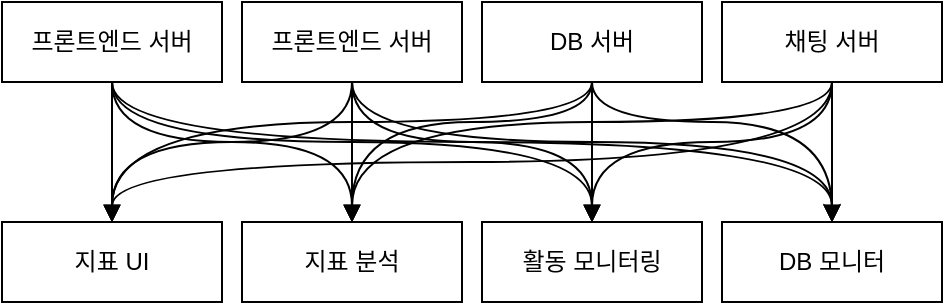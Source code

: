 <mxfile version="24.7.5">
  <diagram name="페이지-1" id="2v7mnxKvc3AHQOF2nFOO">
    <mxGraphModel dx="1114" dy="894" grid="1" gridSize="10" guides="1" tooltips="1" connect="1" arrows="1" fold="1" page="1" pageScale="1" pageWidth="827" pageHeight="1169" math="0" shadow="0">
      <root>
        <mxCell id="0" />
        <mxCell id="1" parent="0" />
        <mxCell id="TN-8ZuCSGwRoG43ZWY-6-11" style="edgeStyle=orthogonalEdgeStyle;rounded=0;orthogonalLoop=1;jettySize=auto;html=1;endArrow=block;endFill=1;" edge="1" parent="1" source="TN-8ZuCSGwRoG43ZWY-6-1" target="TN-8ZuCSGwRoG43ZWY-6-7">
          <mxGeometry relative="1" as="geometry" />
        </mxCell>
        <mxCell id="TN-8ZuCSGwRoG43ZWY-6-12" style="edgeStyle=orthogonalEdgeStyle;rounded=0;orthogonalLoop=1;jettySize=auto;html=1;entryX=0.5;entryY=0;entryDx=0;entryDy=0;curved=1;endArrow=block;endFill=1;" edge="1" parent="1" source="TN-8ZuCSGwRoG43ZWY-6-1" target="TN-8ZuCSGwRoG43ZWY-6-8">
          <mxGeometry relative="1" as="geometry">
            <Array as="points">
              <mxPoint x="115" y="120" />
              <mxPoint x="235" y="120" />
            </Array>
          </mxGeometry>
        </mxCell>
        <mxCell id="TN-8ZuCSGwRoG43ZWY-6-13" style="edgeStyle=orthogonalEdgeStyle;rounded=0;orthogonalLoop=1;jettySize=auto;html=1;curved=1;endArrow=block;endFill=1;" edge="1" parent="1" source="TN-8ZuCSGwRoG43ZWY-6-1" target="TN-8ZuCSGwRoG43ZWY-6-9">
          <mxGeometry relative="1" as="geometry">
            <Array as="points">
              <mxPoint x="115" y="120" />
              <mxPoint x="355" y="120" />
            </Array>
          </mxGeometry>
        </mxCell>
        <mxCell id="TN-8ZuCSGwRoG43ZWY-6-14" style="edgeStyle=orthogonalEdgeStyle;rounded=0;orthogonalLoop=1;jettySize=auto;html=1;entryX=0.5;entryY=0;entryDx=0;entryDy=0;curved=1;endArrow=block;endFill=1;" edge="1" parent="1" source="TN-8ZuCSGwRoG43ZWY-6-1" target="TN-8ZuCSGwRoG43ZWY-6-10">
          <mxGeometry relative="1" as="geometry">
            <Array as="points">
              <mxPoint x="115" y="120" />
              <mxPoint x="475" y="120" />
            </Array>
          </mxGeometry>
        </mxCell>
        <mxCell id="TN-8ZuCSGwRoG43ZWY-6-1" value="프론트엔드 서버" style="rounded=0;whiteSpace=wrap;html=1;" vertex="1" parent="1">
          <mxGeometry x="60" y="50" width="110" height="40" as="geometry" />
        </mxCell>
        <mxCell id="TN-8ZuCSGwRoG43ZWY-6-15" style="edgeStyle=orthogonalEdgeStyle;rounded=0;orthogonalLoop=1;jettySize=auto;html=1;entryX=0.5;entryY=0;entryDx=0;entryDy=0;curved=1;endArrow=block;endFill=1;" edge="1" parent="1" source="TN-8ZuCSGwRoG43ZWY-6-2" target="TN-8ZuCSGwRoG43ZWY-6-7">
          <mxGeometry relative="1" as="geometry">
            <Array as="points">
              <mxPoint x="235" y="120" />
              <mxPoint x="115" y="120" />
            </Array>
          </mxGeometry>
        </mxCell>
        <mxCell id="TN-8ZuCSGwRoG43ZWY-6-16" style="edgeStyle=orthogonalEdgeStyle;rounded=0;orthogonalLoop=1;jettySize=auto;html=1;entryX=0.5;entryY=0;entryDx=0;entryDy=0;endArrow=block;endFill=1;" edge="1" parent="1" source="TN-8ZuCSGwRoG43ZWY-6-2" target="TN-8ZuCSGwRoG43ZWY-6-8">
          <mxGeometry relative="1" as="geometry" />
        </mxCell>
        <mxCell id="TN-8ZuCSGwRoG43ZWY-6-17" style="edgeStyle=orthogonalEdgeStyle;rounded=0;orthogonalLoop=1;jettySize=auto;html=1;entryX=0.5;entryY=0;entryDx=0;entryDy=0;curved=1;endArrow=block;endFill=1;" edge="1" parent="1" source="TN-8ZuCSGwRoG43ZWY-6-2" target="TN-8ZuCSGwRoG43ZWY-6-9">
          <mxGeometry relative="1" as="geometry">
            <Array as="points">
              <mxPoint x="235" y="120" />
              <mxPoint x="355" y="120" />
            </Array>
          </mxGeometry>
        </mxCell>
        <mxCell id="TN-8ZuCSGwRoG43ZWY-6-18" style="edgeStyle=orthogonalEdgeStyle;rounded=0;orthogonalLoop=1;jettySize=auto;html=1;entryX=0.5;entryY=0;entryDx=0;entryDy=0;curved=1;endArrow=block;endFill=1;" edge="1" parent="1" source="TN-8ZuCSGwRoG43ZWY-6-2" target="TN-8ZuCSGwRoG43ZWY-6-10">
          <mxGeometry relative="1" as="geometry">
            <Array as="points">
              <mxPoint x="235" y="120" />
              <mxPoint x="475" y="120" />
            </Array>
          </mxGeometry>
        </mxCell>
        <mxCell id="TN-8ZuCSGwRoG43ZWY-6-2" value="프론트엔드 서버" style="rounded=0;whiteSpace=wrap;html=1;" vertex="1" parent="1">
          <mxGeometry x="180" y="50" width="110" height="40" as="geometry" />
        </mxCell>
        <mxCell id="TN-8ZuCSGwRoG43ZWY-6-19" style="edgeStyle=orthogonalEdgeStyle;rounded=0;orthogonalLoop=1;jettySize=auto;html=1;entryX=0.5;entryY=0;entryDx=0;entryDy=0;curved=1;endArrow=block;endFill=1;" edge="1" parent="1" source="TN-8ZuCSGwRoG43ZWY-6-4" target="TN-8ZuCSGwRoG43ZWY-6-7">
          <mxGeometry relative="1" as="geometry">
            <Array as="points">
              <mxPoint x="355" y="110" />
              <mxPoint x="115" y="110" />
            </Array>
          </mxGeometry>
        </mxCell>
        <mxCell id="TN-8ZuCSGwRoG43ZWY-6-20" style="edgeStyle=orthogonalEdgeStyle;rounded=0;orthogonalLoop=1;jettySize=auto;html=1;entryX=0.5;entryY=0;entryDx=0;entryDy=0;endArrow=block;endFill=1;curved=1;" edge="1" parent="1" source="TN-8ZuCSGwRoG43ZWY-6-4" target="TN-8ZuCSGwRoG43ZWY-6-8">
          <mxGeometry relative="1" as="geometry">
            <Array as="points">
              <mxPoint x="355" y="110" />
              <mxPoint x="235" y="110" />
            </Array>
          </mxGeometry>
        </mxCell>
        <mxCell id="TN-8ZuCSGwRoG43ZWY-6-21" style="edgeStyle=orthogonalEdgeStyle;rounded=0;orthogonalLoop=1;jettySize=auto;html=1;entryX=0.5;entryY=0;entryDx=0;entryDy=0;endArrow=block;endFill=1;" edge="1" parent="1" source="TN-8ZuCSGwRoG43ZWY-6-4" target="TN-8ZuCSGwRoG43ZWY-6-9">
          <mxGeometry relative="1" as="geometry" />
        </mxCell>
        <mxCell id="TN-8ZuCSGwRoG43ZWY-6-22" style="edgeStyle=orthogonalEdgeStyle;rounded=0;orthogonalLoop=1;jettySize=auto;html=1;entryX=0.5;entryY=0;entryDx=0;entryDy=0;curved=1;" edge="1" parent="1" source="TN-8ZuCSGwRoG43ZWY-6-4" target="TN-8ZuCSGwRoG43ZWY-6-10">
          <mxGeometry relative="1" as="geometry">
            <Array as="points">
              <mxPoint x="355" y="110" />
              <mxPoint x="475" y="110" />
            </Array>
          </mxGeometry>
        </mxCell>
        <mxCell id="TN-8ZuCSGwRoG43ZWY-6-4" value="DB 서버" style="rounded=0;whiteSpace=wrap;html=1;" vertex="1" parent="1">
          <mxGeometry x="300" y="50" width="110" height="40" as="geometry" />
        </mxCell>
        <mxCell id="TN-8ZuCSGwRoG43ZWY-6-23" style="edgeStyle=orthogonalEdgeStyle;rounded=0;orthogonalLoop=1;jettySize=auto;html=1;entryX=0.5;entryY=0;entryDx=0;entryDy=0;endArrow=block;endFill=1;" edge="1" parent="1" source="TN-8ZuCSGwRoG43ZWY-6-5" target="TN-8ZuCSGwRoG43ZWY-6-10">
          <mxGeometry relative="1" as="geometry" />
        </mxCell>
        <mxCell id="TN-8ZuCSGwRoG43ZWY-6-24" style="edgeStyle=orthogonalEdgeStyle;rounded=0;orthogonalLoop=1;jettySize=auto;html=1;entryX=0.5;entryY=0;entryDx=0;entryDy=0;curved=1;endArrow=block;endFill=1;" edge="1" parent="1" source="TN-8ZuCSGwRoG43ZWY-6-5" target="TN-8ZuCSGwRoG43ZWY-6-9">
          <mxGeometry relative="1" as="geometry">
            <Array as="points">
              <mxPoint x="475" y="120" />
              <mxPoint x="355" y="120" />
            </Array>
          </mxGeometry>
        </mxCell>
        <mxCell id="TN-8ZuCSGwRoG43ZWY-6-25" style="edgeStyle=orthogonalEdgeStyle;rounded=0;orthogonalLoop=1;jettySize=auto;html=1;entryX=0.5;entryY=0;entryDx=0;entryDy=0;curved=1;endArrow=block;endFill=1;" edge="1" parent="1" source="TN-8ZuCSGwRoG43ZWY-6-5" target="TN-8ZuCSGwRoG43ZWY-6-8">
          <mxGeometry relative="1" as="geometry">
            <Array as="points">
              <mxPoint x="475" y="110" />
              <mxPoint x="235" y="110" />
            </Array>
          </mxGeometry>
        </mxCell>
        <mxCell id="TN-8ZuCSGwRoG43ZWY-6-26" style="edgeStyle=orthogonalEdgeStyle;rounded=0;orthogonalLoop=1;jettySize=auto;html=1;entryX=0.5;entryY=0;entryDx=0;entryDy=0;curved=1;endArrow=block;endFill=1;" edge="1" parent="1" source="TN-8ZuCSGwRoG43ZWY-6-5" target="TN-8ZuCSGwRoG43ZWY-6-7">
          <mxGeometry relative="1" as="geometry">
            <Array as="points">
              <mxPoint x="475" y="130" />
              <mxPoint x="115" y="130" />
            </Array>
          </mxGeometry>
        </mxCell>
        <mxCell id="TN-8ZuCSGwRoG43ZWY-6-5" value="채팅 서버" style="rounded=0;whiteSpace=wrap;html=1;" vertex="1" parent="1">
          <mxGeometry x="420" y="50" width="110" height="40" as="geometry" />
        </mxCell>
        <mxCell id="TN-8ZuCSGwRoG43ZWY-6-7" value="지표 UI" style="rounded=0;whiteSpace=wrap;html=1;" vertex="1" parent="1">
          <mxGeometry x="60" y="160" width="110" height="40" as="geometry" />
        </mxCell>
        <mxCell id="TN-8ZuCSGwRoG43ZWY-6-8" value="지표 분석" style="rounded=0;whiteSpace=wrap;html=1;" vertex="1" parent="1">
          <mxGeometry x="180" y="160" width="110" height="40" as="geometry" />
        </mxCell>
        <mxCell id="TN-8ZuCSGwRoG43ZWY-6-9" value="활동 모니터링" style="rounded=0;whiteSpace=wrap;html=1;" vertex="1" parent="1">
          <mxGeometry x="300" y="160" width="110" height="40" as="geometry" />
        </mxCell>
        <mxCell id="TN-8ZuCSGwRoG43ZWY-6-10" value="DB 모니터" style="rounded=0;whiteSpace=wrap;html=1;" vertex="1" parent="1">
          <mxGeometry x="420" y="160" width="110" height="40" as="geometry" />
        </mxCell>
      </root>
    </mxGraphModel>
  </diagram>
</mxfile>
